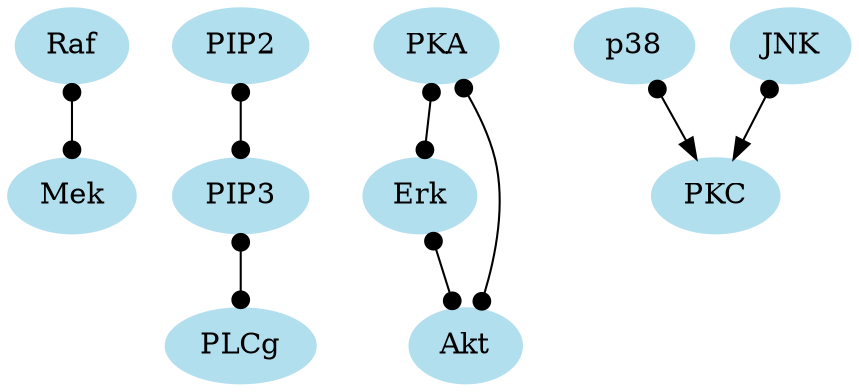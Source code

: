 digraph ofzo {
node [color=lightblue2, style=filled];
"Raf";
"Mek";
"PLCg";
"PIP2";
"PIP3";
"Erk";
"Akt";
"PKA";
"PKC";
"p38";
"JNK";
"JNK" -> "PKC" [dir=both arrowtail=dot];
"PKA" -> "Erk" [dir=both arrowtail=dot arrowhead=dot]
"Erk" -> "Akt" [dir=both arrowtail=dot arrowhead=dot]
"p38" -> "PKC" [dir=both arrowtail=dot];
"PIP2" -> "PIP3" [dir=both arrowtail=dot arrowhead=dot]
"PKA" -> "Akt" [dir=both arrowtail=dot arrowhead=dot]
"PIP3" -> "PLCg" [dir=both arrowtail=dot arrowhead=dot]
"Raf" -> "Mek" [dir=both arrowtail=dot arrowhead=dot]
}
